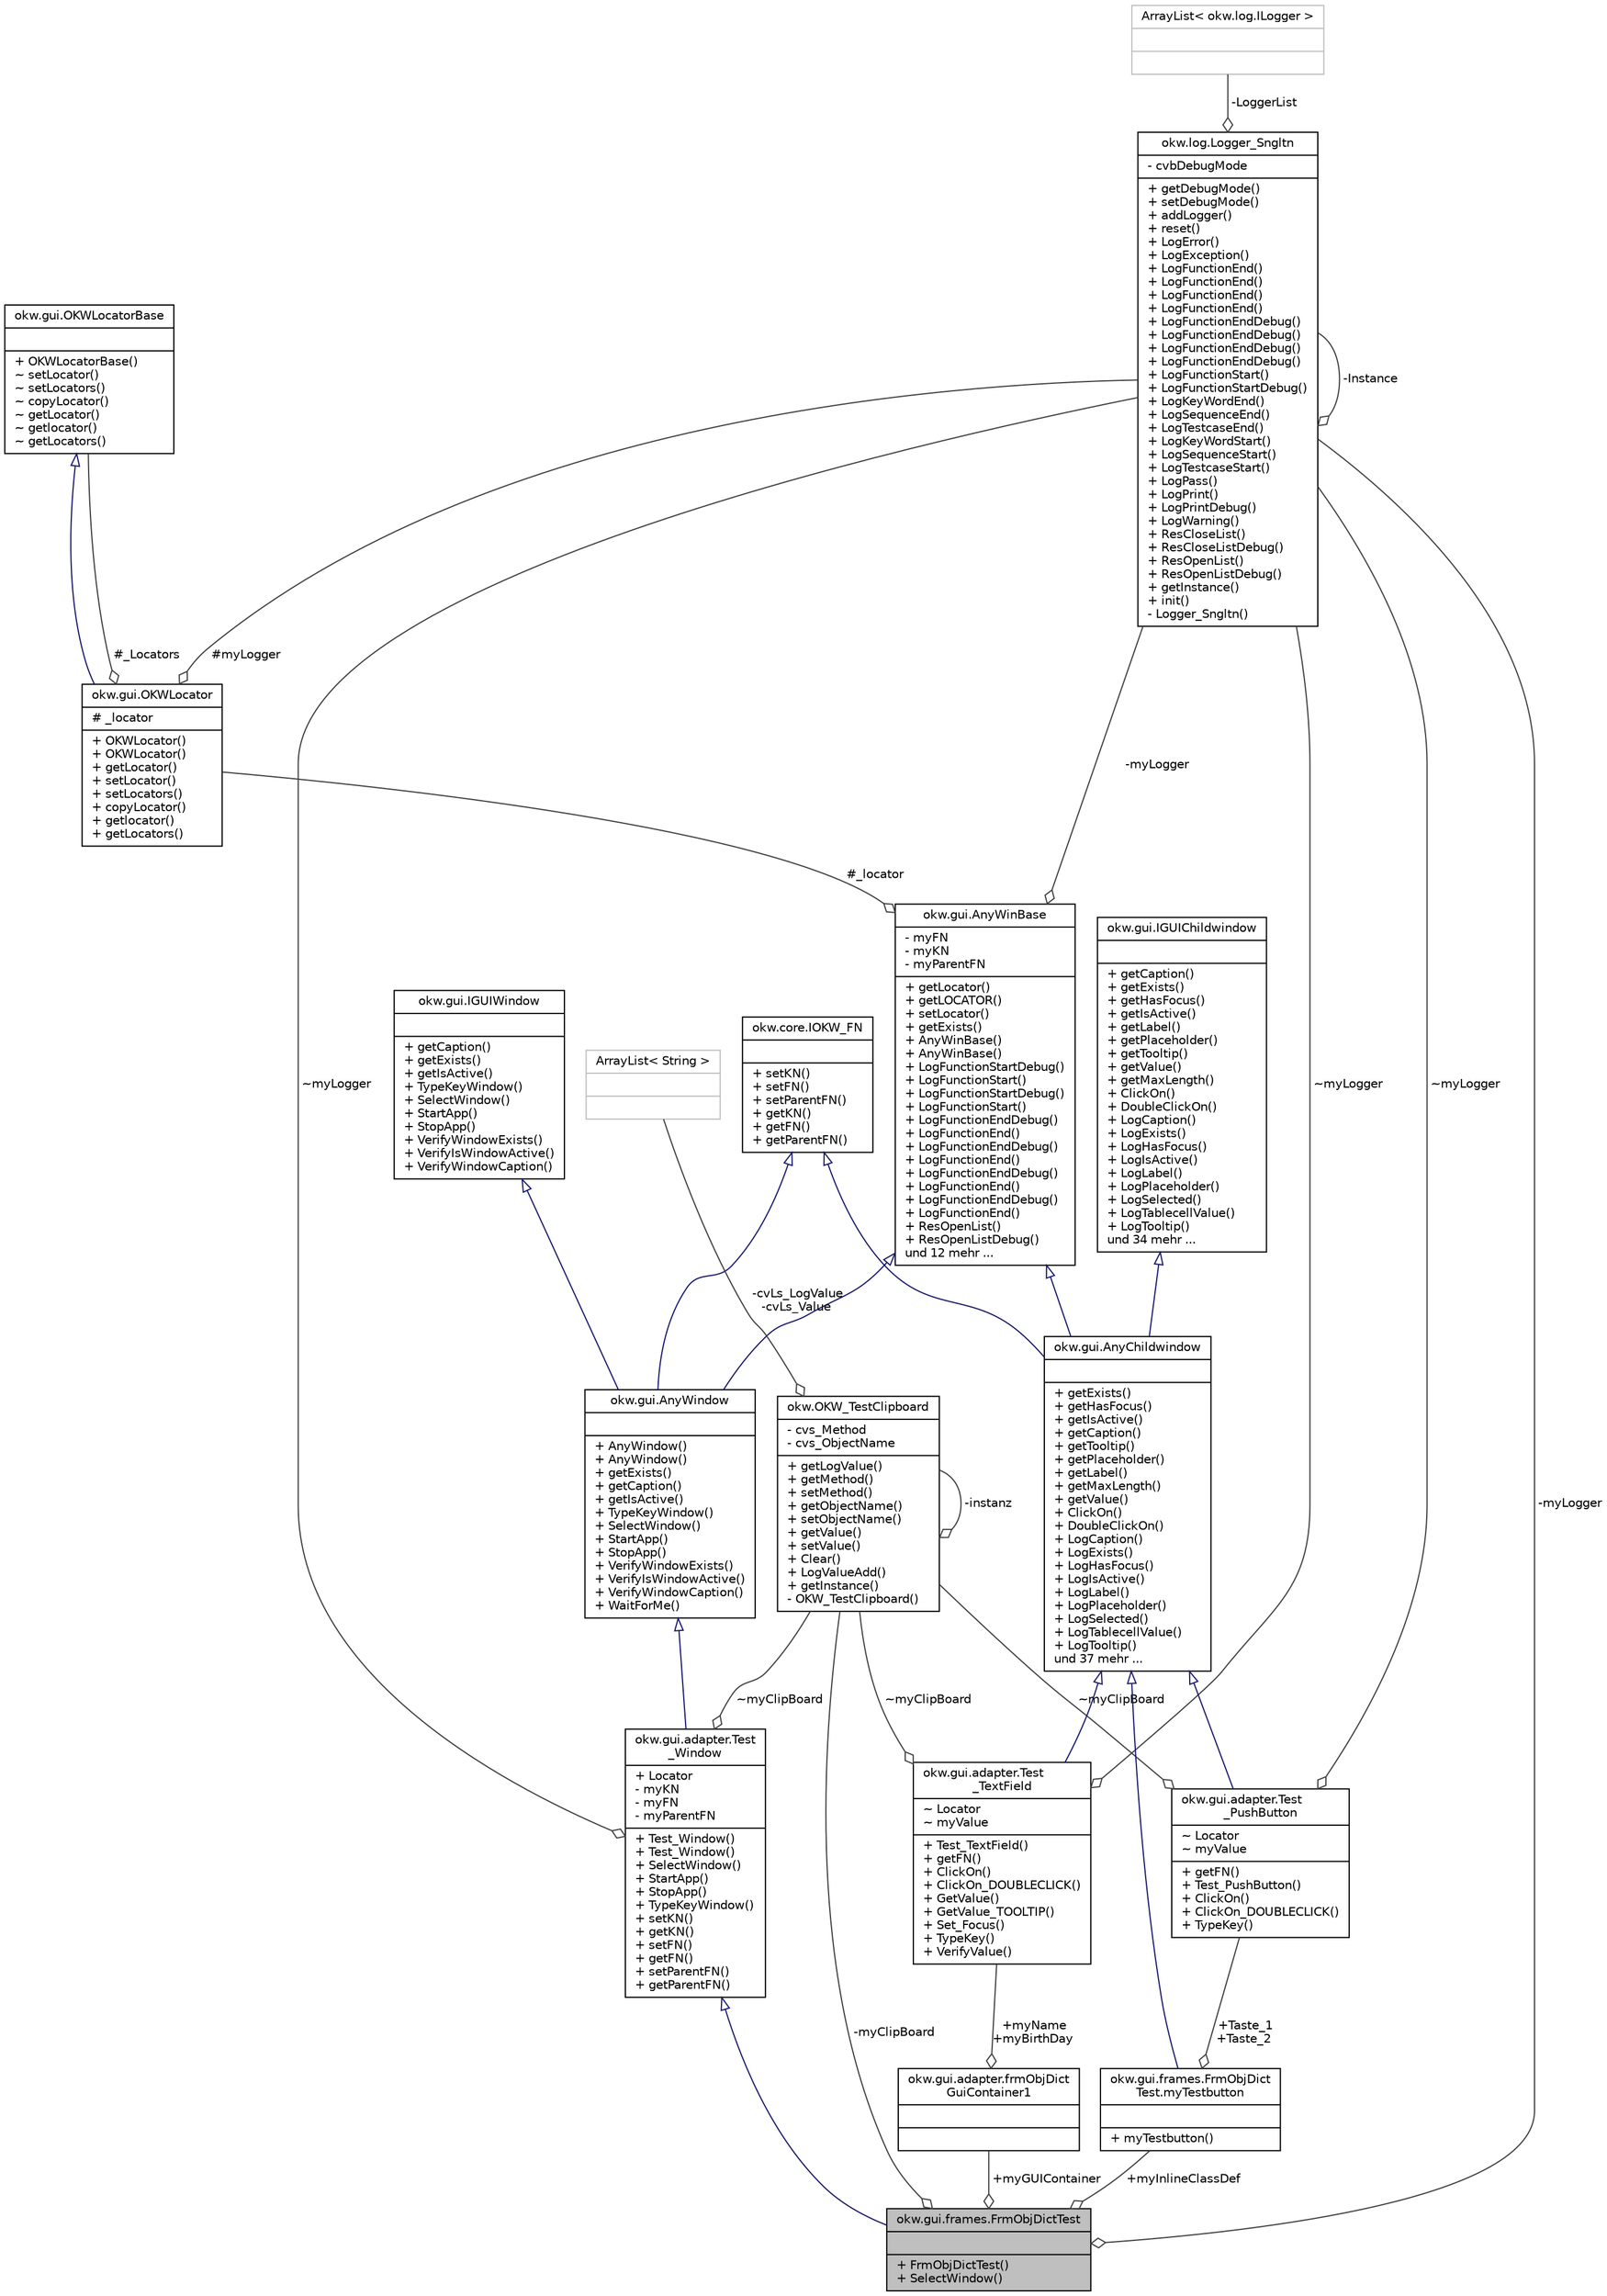 digraph "okw.gui.frames.FrmObjDictTest"
{
 // INTERACTIVE_SVG=YES
 // LATEX_PDF_SIZE
  edge [fontname="Helvetica",fontsize="10",labelfontname="Helvetica",labelfontsize="10"];
  node [fontname="Helvetica",fontsize="10",shape=record];
  Node6 [label="{okw.gui.frames.FrmObjDictTest\n||+ FrmObjDictTest()\l+ SelectWindow()\l}",height=0.2,width=0.4,color="black", fillcolor="grey75", style="filled", fontcolor="black",tooltip="frmObjDictTest ist eine Test-Frame-Klasse."];
  Node7 -> Node6 [dir="back",color="midnightblue",fontsize="10",style="solid",arrowtail="onormal",fontname="Helvetica"];
  Node7 [label="{okw.gui.adapter.Test\l_Window\n|+ Locator\l- myKN\l- myFN\l- myParentFN\l|+ Test_Window()\l+ Test_Window()\l+ SelectWindow()\l+ StartApp()\l+ StopApp()\l+ TypeKeyWindow()\l+ setKN()\l+ getKN()\l+ setFN()\l+ getFN()\l+ setParentFN()\l+ getParentFN()\l}",height=0.2,width=0.4,color="black", fillcolor="white", style="filled",URL="$classokw_1_1gui_1_1adapter_1_1_test___window.html",tooltip=" "];
  Node8 -> Node7 [dir="back",color="midnightblue",fontsize="10",style="solid",arrowtail="onormal",fontname="Helvetica"];
  Node8 [label="{okw.gui.AnyWindow\n||+ AnyWindow()\l+ AnyWindow()\l+ getExists()\l+ getCaption()\l+ getIsActive()\l+ TypeKeyWindow()\l+ SelectWindow()\l+ StartApp()\l+ StopApp()\l+ VerifyWindowExists()\l+ VerifyIsWindowActive()\l+ VerifyWindowCaption()\l+ WaitForMe()\l}",height=0.2,width=0.4,color="black", fillcolor="white", style="filled",URL="$classokw_1_1gui_1_1_any_window.html",tooltip="Description of AnyWin."];
  Node9 -> Node8 [dir="back",color="midnightblue",fontsize="10",style="solid",arrowtail="onormal",fontname="Helvetica"];
  Node9 [label="{okw.gui.AnyWinBase\n|- myFN\l- myKN\l- myParentFN\l|+ getLocator()\l+ getLOCATOR()\l+ setLocator()\l+ getExists()\l+ AnyWinBase()\l+ AnyWinBase()\l+ LogFunctionStartDebug()\l+ LogFunctionStart()\l+ LogFunctionStartDebug()\l+ LogFunctionStart()\l+ LogFunctionEndDebug()\l+ LogFunctionEnd()\l+ LogFunctionEndDebug()\l+ LogFunctionEnd()\l+ LogFunctionEndDebug()\l+ LogFunctionEnd()\l+ LogFunctionEndDebug()\l+ LogFunctionEnd()\l+ ResOpenList()\l+ ResOpenListDebug()\lund 12 mehr ...\l}",height=0.2,width=0.4,color="black", fillcolor="white", style="filled",URL="$classokw_1_1gui_1_1_any_win_base.html",tooltip="Description of AnyWin."];
  Node10 -> Node9 [color="grey25",fontsize="10",style="solid",label=" #_locator" ,arrowhead="odiamond",fontname="Helvetica"];
  Node10 [label="{okw.gui.OKWLocator\n|# _locator\l|+ OKWLocator()\l+ OKWLocator()\l+ getLocator()\l+ setLocator()\l+ setLocators()\l+ copyLocator()\l+ getlocator()\l+ getLocators()\l}",height=0.2,width=0.4,color="black", fillcolor="white", style="filled",URL="$classokw_1_1gui_1_1_o_k_w_locator.html",tooltip=" "];
  Node11 -> Node10 [dir="back",color="midnightblue",fontsize="10",style="solid",arrowtail="onormal",fontname="Helvetica"];
  Node11 [label="{okw.gui.OKWLocatorBase\n||+ OKWLocatorBase()\l~ setLocator()\l~ setLocators()\l~ copyLocator()\l~ getLocator()\l~ getlocator()\l~ getLocators()\l}",height=0.2,width=0.4,color="black", fillcolor="white", style="filled",URL="$classokw_1_1gui_1_1_o_k_w_locator_base.html",tooltip=" "];
  Node11 -> Node10 [color="grey25",fontsize="10",style="solid",label=" #_Locators" ,arrowhead="odiamond",fontname="Helvetica"];
  Node12 -> Node10 [color="grey25",fontsize="10",style="solid",label=" #myLogger" ,arrowhead="odiamond",fontname="Helvetica"];
  Node12 [label="{okw.log.Logger_Sngltn\n|- cvbDebugMode\l|+ getDebugMode()\l+ setDebugMode()\l+ addLogger()\l+ reset()\l+ LogError()\l+ LogException()\l+ LogFunctionEnd()\l+ LogFunctionEnd()\l+ LogFunctionEnd()\l+ LogFunctionEnd()\l+ LogFunctionEndDebug()\l+ LogFunctionEndDebug()\l+ LogFunctionEndDebug()\l+ LogFunctionEndDebug()\l+ LogFunctionStart()\l+ LogFunctionStartDebug()\l+ LogKeyWordEnd()\l+ LogSequenceEnd()\l+ LogTestcaseEnd()\l+ LogKeyWordStart()\l+ LogSequenceStart()\l+ LogTestcaseStart()\l+ LogPass()\l+ LogPrint()\l+ LogPrintDebug()\l+ LogWarning()\l+ ResCloseList()\l+ ResCloseListDebug()\l+ ResOpenList()\l+ ResOpenListDebug()\l+ getInstance()\l+ init()\l- Logger_Sngltn()\l}",height=0.2,width=0.4,color="black", fillcolor="white", style="filled",URL="$classokw_1_1log_1_1_logger___sngltn.html",tooltip=" "];
  Node13 -> Node12 [color="grey25",fontsize="10",style="solid",label=" -LoggerList" ,arrowhead="odiamond",fontname="Helvetica"];
  Node13 [label="{ArrayList\< okw.log.ILogger \>\n||}",height=0.2,width=0.4,color="grey75", fillcolor="white", style="filled",tooltip=" "];
  Node12 -> Node12 [color="grey25",fontsize="10",style="solid",label=" -Instance" ,arrowhead="odiamond",fontname="Helvetica"];
  Node12 -> Node9 [color="grey25",fontsize="10",style="solid",label=" -myLogger" ,arrowhead="odiamond",fontname="Helvetica"];
  Node14 -> Node8 [dir="back",color="midnightblue",fontsize="10",style="solid",arrowtail="onormal",fontname="Helvetica"];
  Node14 [label="{okw.gui.IGUIWindow\n||+ getCaption()\l+ getExists()\l+ getIsActive()\l+ TypeKeyWindow()\l+ SelectWindow()\l+ StartApp()\l+ StopApp()\l+ VerifyWindowExists()\l+ VerifyIsWindowActive()\l+ VerifyWindowCaption()\l}",height=0.2,width=0.4,color="black", fillcolor="white", style="filled",URL="$interfaceokw_1_1gui_1_1_i_g_u_i_window.html",tooltip=" "];
  Node15 -> Node8 [dir="back",color="midnightblue",fontsize="10",style="solid",arrowtail="onormal",fontname="Helvetica"];
  Node15 [label="{okw.core.IOKW_FN\n||+ setKN()\l+ setFN()\l+ setParentFN()\l+ getKN()\l+ getFN()\l+ getParentFN()\l}",height=0.2,width=0.4,color="black", fillcolor="white", style="filled",URL="$interfaceokw_1_1core_1_1_i_o_k_w___f_n.html",tooltip=" "];
  Node16 -> Node7 [color="grey25",fontsize="10",style="solid",label=" ~myClipBoard" ,arrowhead="odiamond",fontname="Helvetica"];
  Node16 [label="{okw.OKW_TestClipboard\n|- cvs_Method\l- cvs_ObjectName\l|+ getLogValue()\l+ getMethod()\l+ setMethod()\l+ getObjectName()\l+ setObjectName()\l+ getValue()\l+ setValue()\l+ Clear()\l+ LogValueAdd()\l+ getInstance()\l- OKW_TestClipboard()\l}",height=0.2,width=0.4,color="black", fillcolor="white", style="filled",URL="$classokw_1_1_o_k_w___test_clipboard.html",tooltip=" "];
  Node17 -> Node16 [color="grey25",fontsize="10",style="solid",label=" -cvLs_LogValue\n-cvLs_Value" ,arrowhead="odiamond",fontname="Helvetica"];
  Node17 [label="{ArrayList\< String \>\n||}",height=0.2,width=0.4,color="grey75", fillcolor="white", style="filled",tooltip=" "];
  Node16 -> Node16 [color="grey25",fontsize="10",style="solid",label=" -instanz" ,arrowhead="odiamond",fontname="Helvetica"];
  Node12 -> Node7 [color="grey25",fontsize="10",style="solid",label=" ~myLogger" ,arrowhead="odiamond",fontname="Helvetica"];
  Node18 -> Node6 [color="grey25",fontsize="10",style="solid",label=" +myInlineClassDef" ,arrowhead="odiamond",fontname="Helvetica"];
  Node18 [label="{okw.gui.frames.FrmObjDict\lTest.myTestbutton\n||+ myTestbutton()\l}",height=0.2,width=0.4,color="black", fillcolor="white", style="filled",URL="$classokw_1_1gui_1_1frames_1_1_frm_obj_dict_test_1_1my_testbutton.html",tooltip=" "];
  Node19 -> Node18 [dir="back",color="midnightblue",fontsize="10",style="solid",arrowtail="onormal",fontname="Helvetica"];
  Node19 [label="{okw.gui.AnyChildwindow\n||+ getExists()\l+ getHasFocus()\l+ getIsActive()\l+ getCaption()\l+ getTooltip()\l+ getPlaceholder()\l+ getLabel()\l+ getMaxLength()\l+ getValue()\l+ ClickOn()\l+ DoubleClickOn()\l+ LogCaption()\l+ LogExists()\l+ LogHasFocus()\l+ LogIsActive()\l+ LogLabel()\l+ LogPlaceholder()\l+ LogSelected()\l+ LogTablecellValue()\l+ LogTooltip()\lund 37 mehr ...\l}",height=0.2,width=0.4,color="black", fillcolor="white", style="filled",URL="$classokw_1_1gui_1_1_any_childwindow.html",tooltip=" "];
  Node9 -> Node19 [dir="back",color="midnightblue",fontsize="10",style="solid",arrowtail="onormal",fontname="Helvetica"];
  Node20 -> Node19 [dir="back",color="midnightblue",fontsize="10",style="solid",arrowtail="onormal",fontname="Helvetica"];
  Node20 [label="{okw.gui.IGUIChildwindow\n||+ getCaption()\l+ getExists()\l+ getHasFocus()\l+ getIsActive()\l+ getLabel()\l+ getPlaceholder()\l+ getTooltip()\l+ getValue()\l+ getMaxLength()\l+ ClickOn()\l+ DoubleClickOn()\l+ LogCaption()\l+ LogExists()\l+ LogHasFocus()\l+ LogIsActive()\l+ LogLabel()\l+ LogPlaceholder()\l+ LogSelected()\l+ LogTablecellValue()\l+ LogTooltip()\lund 34 mehr ...\l}",height=0.2,width=0.4,color="black", fillcolor="white", style="filled",URL="$interfaceokw_1_1gui_1_1_i_g_u_i_childwindow.html",tooltip=" "];
  Node15 -> Node19 [dir="back",color="midnightblue",fontsize="10",style="solid",arrowtail="onormal",fontname="Helvetica"];
  Node21 -> Node18 [color="grey25",fontsize="10",style="solid",label=" +Taste_1\n+Taste_2" ,arrowhead="odiamond",fontname="Helvetica"];
  Node21 [label="{okw.gui.adapter.Test\l_PushButton\n|~ Locator\l~ myValue\l|+ getFN()\l+ Test_PushButton()\l+ ClickOn()\l+ ClickOn_DOUBLECLICK()\l+ TypeKey()\l}",height=0.2,width=0.4,color="black", fillcolor="white", style="filled",URL="$classokw_1_1gui_1_1adapter_1_1_test___push_button.html",tooltip=" "];
  Node19 -> Node21 [dir="back",color="midnightblue",fontsize="10",style="solid",arrowtail="onormal",fontname="Helvetica"];
  Node16 -> Node21 [color="grey25",fontsize="10",style="solid",label=" ~myClipBoard" ,arrowhead="odiamond",fontname="Helvetica"];
  Node12 -> Node21 [color="grey25",fontsize="10",style="solid",label=" ~myLogger" ,arrowhead="odiamond",fontname="Helvetica"];
  Node22 -> Node6 [color="grey25",fontsize="10",style="solid",label=" +myGUIContainer" ,arrowhead="odiamond",fontname="Helvetica"];
  Node22 [label="{okw.gui.adapter.frmObjDict\lGuiContainer1\n||}",height=0.2,width=0.4,color="black", fillcolor="white", style="filled",URL="$classokw_1_1gui_1_1adapter_1_1frm_obj_dict_gui_container1.html",tooltip=" "];
  Node23 -> Node22 [color="grey25",fontsize="10",style="solid",label=" +myName\n+myBirthDay" ,arrowhead="odiamond",fontname="Helvetica"];
  Node23 [label="{okw.gui.adapter.Test\l_TextField\n|~ Locator\l~ myValue\l|+ Test_TextField()\l+ getFN()\l+ ClickOn()\l+ ClickOn_DOUBLECLICK()\l+ GetValue()\l+ GetValue_TOOLTIP()\l+ Set_Focus()\l+ TypeKey()\l+ VerifyValue()\l}",height=0.2,width=0.4,color="black", fillcolor="white", style="filled",URL="$classokw_1_1gui_1_1adapter_1_1_test___text_field.html",tooltip=" "];
  Node19 -> Node23 [dir="back",color="midnightblue",fontsize="10",style="solid",arrowtail="onormal",fontname="Helvetica"];
  Node16 -> Node23 [color="grey25",fontsize="10",style="solid",label=" ~myClipBoard" ,arrowhead="odiamond",fontname="Helvetica"];
  Node12 -> Node23 [color="grey25",fontsize="10",style="solid",label=" ~myLogger" ,arrowhead="odiamond",fontname="Helvetica"];
  Node16 -> Node6 [color="grey25",fontsize="10",style="solid",label=" -myClipBoard" ,arrowhead="odiamond",fontname="Helvetica"];
  Node12 -> Node6 [color="grey25",fontsize="10",style="solid",label=" -myLogger" ,arrowhead="odiamond",fontname="Helvetica"];
}

